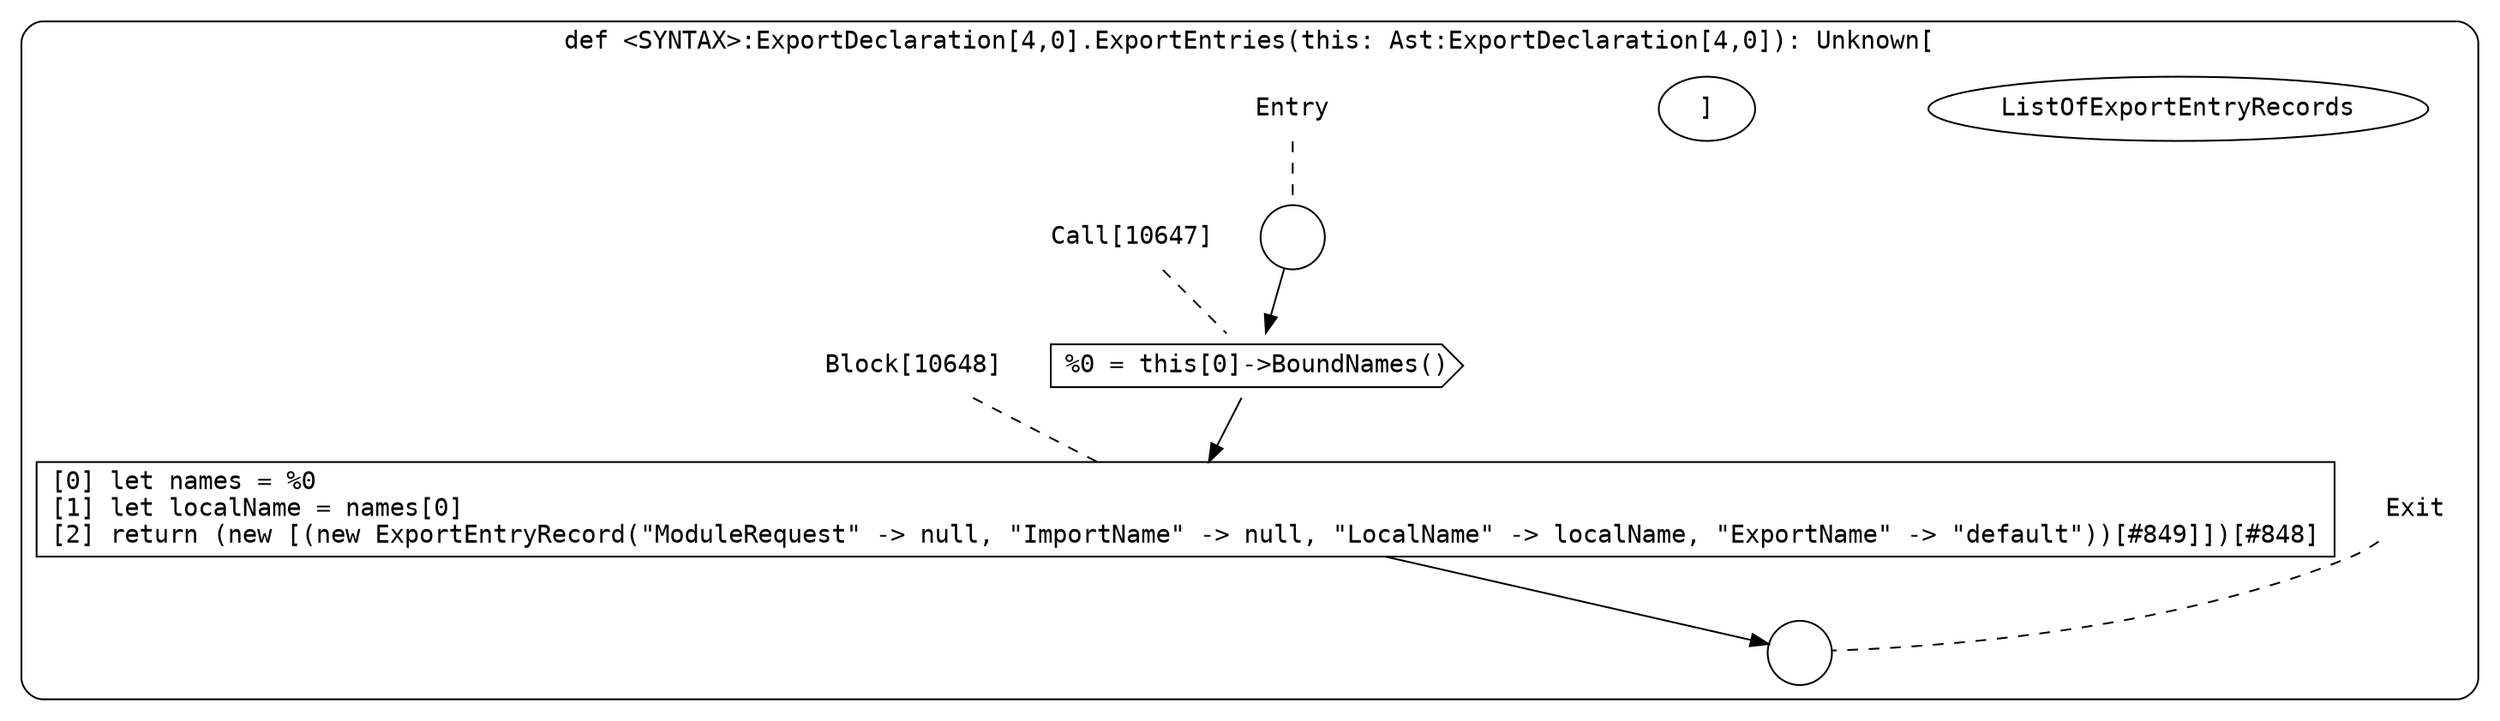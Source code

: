 digraph {
  graph [fontname = "Consolas"]
  node [fontname = "Consolas"]
  edge [fontname = "Consolas"]
  subgraph cluster1961 {
    label = "def <SYNTAX>:ExportDeclaration[4,0].ExportEntries(this: Ast:ExportDeclaration[4,0]): Unknown["ListOfExportEntryRecords"]"
    style = rounded
    cluster1961_entry_name [shape=none, label=<<font color="black">Entry</font>>]
    cluster1961_entry_name -> cluster1961_entry [arrowhead=none, color="black", style=dashed]
    cluster1961_entry [shape=circle label=" " color="black" fillcolor="white" style=filled]
    cluster1961_entry -> node10647 [color="black"]
    cluster1961_exit_name [shape=none, label=<<font color="black">Exit</font>>]
    cluster1961_exit_name -> cluster1961_exit [arrowhead=none, color="black", style=dashed]
    cluster1961_exit [shape=circle label=" " color="black" fillcolor="white" style=filled]
    node10647_name [shape=none, label=<<font color="black">Call[10647]</font>>]
    node10647_name -> node10647 [arrowhead=none, color="black", style=dashed]
    node10647 [shape=cds, label=<<font color="black">%0 = this[0]-&gt;BoundNames()</font>> color="black" fillcolor="white", style=filled]
    node10647 -> node10648 [color="black"]
    node10648_name [shape=none, label=<<font color="black">Block[10648]</font>>]
    node10648_name -> node10648 [arrowhead=none, color="black", style=dashed]
    node10648 [shape=box, label=<<font color="black">[0] let names = %0<BR ALIGN="LEFT"/>[1] let localName = names[0]<BR ALIGN="LEFT"/>[2] return (new [(new ExportEntryRecord(&quot;ModuleRequest&quot; -&gt; null, &quot;ImportName&quot; -&gt; null, &quot;LocalName&quot; -&gt; localName, &quot;ExportName&quot; -&gt; &quot;default&quot;))[#849]])[#848]<BR ALIGN="LEFT"/></font>> color="black" fillcolor="white", style=filled]
    node10648 -> cluster1961_exit [color="black"]
  }
}